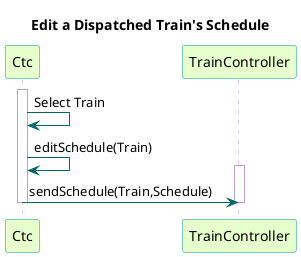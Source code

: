 @startuml

title Edit a Dispatched Train's Schedule

skinparam sequence {
  BackgroundColor transparent
  ParticipantBackgroundColor #e6ffcc
  ParticipantBorderColor 	#049595
  PackageBorderCOlor  #049595
  ArrowColor #006666
  LifeLineBorderColor #c09cd9
}

participant Ctc
participant TrainController

activate Ctc
Ctc -> Ctc : Select Train
Ctc -> Ctc : editSchedule(Train)
activate TrainController
Ctc -> TrainController : sendSchedule(Train,Schedule)
deactivate Ctc
deactivate TrainController

@enduml
